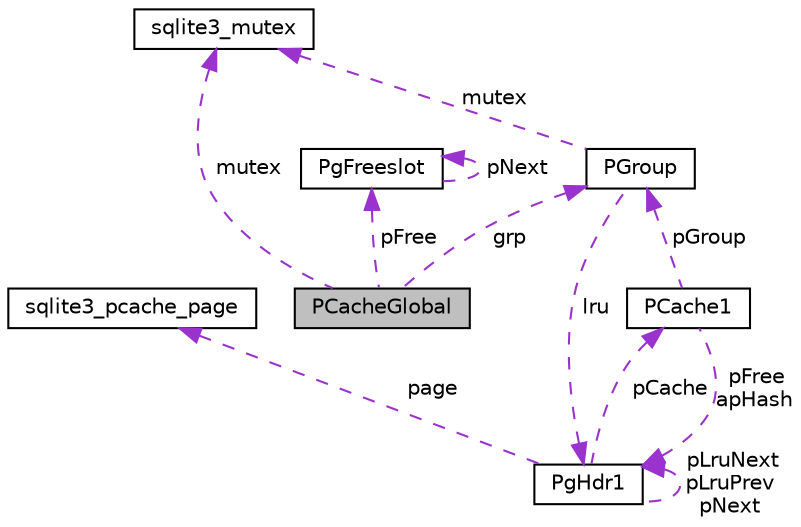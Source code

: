 digraph "PCacheGlobal"
{
 // LATEX_PDF_SIZE
  edge [fontname="Helvetica",fontsize="10",labelfontname="Helvetica",labelfontsize="10"];
  node [fontname="Helvetica",fontsize="10",shape=record];
  Node1 [label="PCacheGlobal",height=0.2,width=0.4,color="black", fillcolor="grey75", style="filled", fontcolor="black",tooltip=" "];
  Node2 -> Node1 [dir="back",color="darkorchid3",fontsize="10",style="dashed",label=" grp" ,fontname="Helvetica"];
  Node2 [label="PGroup",height=0.2,width=0.4,color="black", fillcolor="white", style="filled",URL="$structPGroup.html",tooltip=" "];
  Node3 -> Node2 [dir="back",color="darkorchid3",fontsize="10",style="dashed",label=" lru" ,fontname="Helvetica"];
  Node3 [label="PgHdr1",height=0.2,width=0.4,color="black", fillcolor="white", style="filled",URL="$structPgHdr1.html",tooltip=" "];
  Node4 -> Node3 [dir="back",color="darkorchid3",fontsize="10",style="dashed",label=" page" ,fontname="Helvetica"];
  Node4 [label="sqlite3_pcache_page",height=0.2,width=0.4,color="black", fillcolor="white", style="filled",URL="$structsqlite3__pcache__page.html",tooltip=" "];
  Node3 -> Node3 [dir="back",color="darkorchid3",fontsize="10",style="dashed",label=" pLruNext\npLruPrev\npNext" ,fontname="Helvetica"];
  Node5 -> Node3 [dir="back",color="darkorchid3",fontsize="10",style="dashed",label=" pCache" ,fontname="Helvetica"];
  Node5 [label="PCache1",height=0.2,width=0.4,color="black", fillcolor="white", style="filled",URL="$structPCache1.html",tooltip=" "];
  Node2 -> Node5 [dir="back",color="darkorchid3",fontsize="10",style="dashed",label=" pGroup" ,fontname="Helvetica"];
  Node3 -> Node5 [dir="back",color="darkorchid3",fontsize="10",style="dashed",label=" pFree\napHash" ,fontname="Helvetica"];
  Node6 -> Node2 [dir="back",color="darkorchid3",fontsize="10",style="dashed",label=" mutex" ,fontname="Helvetica"];
  Node6 [label="sqlite3_mutex",height=0.2,width=0.4,color="black", fillcolor="white", style="filled",URL="$structsqlite3__mutex.html",tooltip=" "];
  Node6 -> Node1 [dir="back",color="darkorchid3",fontsize="10",style="dashed",label=" mutex" ,fontname="Helvetica"];
  Node7 -> Node1 [dir="back",color="darkorchid3",fontsize="10",style="dashed",label=" pFree" ,fontname="Helvetica"];
  Node7 [label="PgFreeslot",height=0.2,width=0.4,color="black", fillcolor="white", style="filled",URL="$structPgFreeslot.html",tooltip=" "];
  Node7 -> Node7 [dir="back",color="darkorchid3",fontsize="10",style="dashed",label=" pNext" ,fontname="Helvetica"];
}
